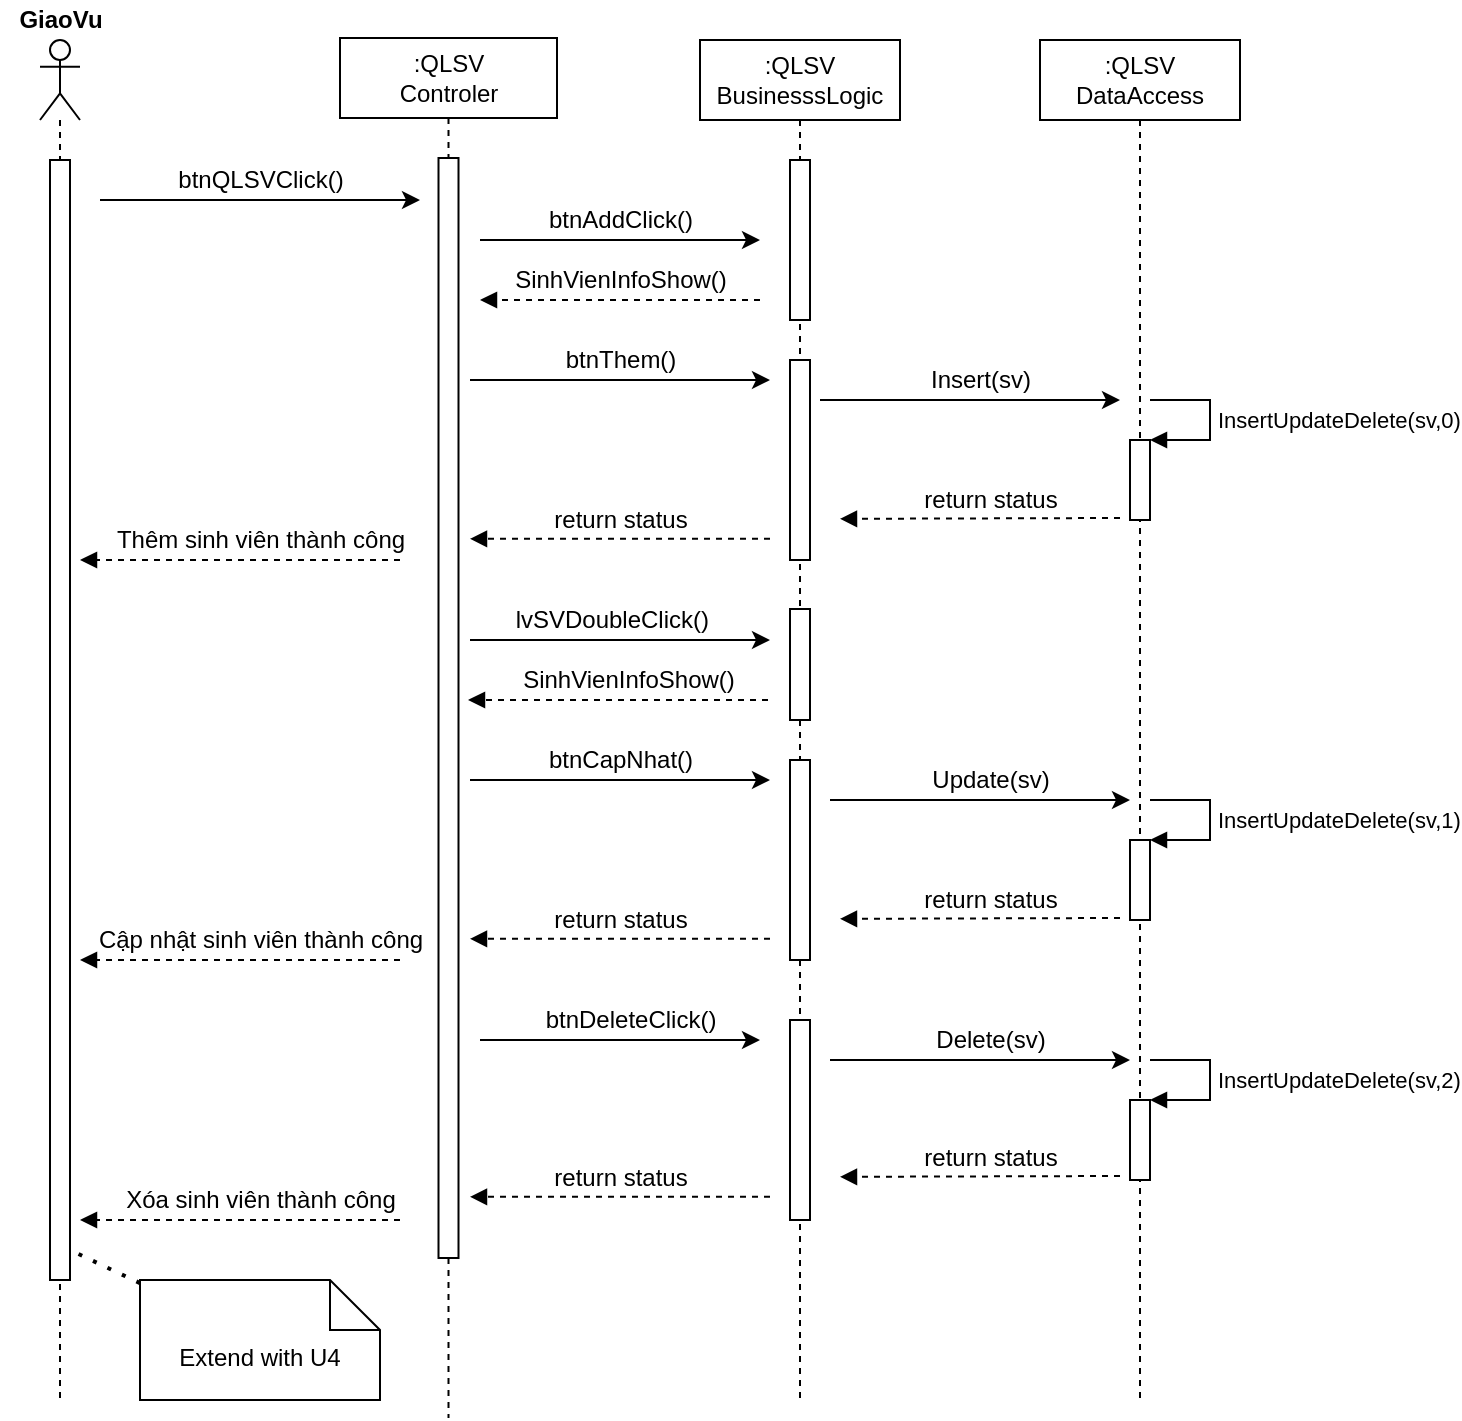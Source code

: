 <mxfile version="15.9.4" type="github">
  <diagram id="ULL7t0YmZiTbyxcz3Xg2" name="Page-1">
    <mxGraphModel dx="1504" dy="684" grid="1" gridSize="10" guides="1" tooltips="1" connect="1" arrows="1" fold="1" page="1" pageScale="1" pageWidth="827" pageHeight="1169" math="0" shadow="0">
      <root>
        <mxCell id="0" />
        <mxCell id="1" parent="0" />
        <mxCell id="dkBsn-2bX1nEJ2BIgXO3-62" value="&lt;b&gt;GiaoVu&lt;/b&gt;" style="text;html=1;align=center;verticalAlign=middle;resizable=0;points=[];autosize=1;strokeColor=none;fillColor=none;" vertex="1" parent="1">
          <mxGeometry x="50" y="230" width="60" height="20" as="geometry" />
        </mxCell>
        <mxCell id="dkBsn-2bX1nEJ2BIgXO3-63" value="" style="shape=umlLifeline;participant=umlActor;perimeter=lifelinePerimeter;whiteSpace=wrap;html=1;container=1;collapsible=0;recursiveResize=0;verticalAlign=top;spacingTop=36;outlineConnect=0;" vertex="1" parent="1">
          <mxGeometry x="70" y="250" width="20" height="680" as="geometry" />
        </mxCell>
        <mxCell id="dkBsn-2bX1nEJ2BIgXO3-64" value="" style="html=1;points=[];perimeter=orthogonalPerimeter;" vertex="1" parent="dkBsn-2bX1nEJ2BIgXO3-63">
          <mxGeometry x="5" y="60" width="10" height="560" as="geometry" />
        </mxCell>
        <mxCell id="dkBsn-2bX1nEJ2BIgXO3-65" value=":QLSV&lt;br&gt;Controler" style="shape=umlLifeline;perimeter=lifelinePerimeter;whiteSpace=wrap;html=1;container=1;collapsible=0;recursiveResize=0;outlineConnect=0;" vertex="1" parent="1">
          <mxGeometry x="220" y="249" width="108.5" height="690" as="geometry" />
        </mxCell>
        <mxCell id="dkBsn-2bX1nEJ2BIgXO3-66" value="" style="html=1;points=[];perimeter=orthogonalPerimeter;" vertex="1" parent="dkBsn-2bX1nEJ2BIgXO3-65">
          <mxGeometry x="49.25" y="60" width="10" height="550" as="geometry" />
        </mxCell>
        <mxCell id="dkBsn-2bX1nEJ2BIgXO3-67" value="" style="html=1;verticalAlign=bottom;labelBackgroundColor=none;endArrow=block;endFill=1;dashed=1;rounded=0;" edge="1" parent="dkBsn-2bX1nEJ2BIgXO3-65">
          <mxGeometry width="160" relative="1" as="geometry">
            <mxPoint x="215" y="579.41" as="sourcePoint" />
            <mxPoint x="65" y="579.41" as="targetPoint" />
          </mxGeometry>
        </mxCell>
        <mxCell id="dkBsn-2bX1nEJ2BIgXO3-68" value="return status" style="text;html=1;align=center;verticalAlign=middle;resizable=0;points=[];autosize=1;strokeColor=none;fillColor=none;" vertex="1" parent="dkBsn-2bX1nEJ2BIgXO3-65">
          <mxGeometry x="100" y="560" width="80" height="20" as="geometry" />
        </mxCell>
        <mxCell id="dkBsn-2bX1nEJ2BIgXO3-69" value="" style="html=1;verticalAlign=bottom;labelBackgroundColor=none;endArrow=block;endFill=1;dashed=1;rounded=0;" edge="1" parent="dkBsn-2bX1nEJ2BIgXO3-65">
          <mxGeometry width="160" relative="1" as="geometry">
            <mxPoint x="390" y="569" as="sourcePoint" />
            <mxPoint x="250" y="569.41" as="targetPoint" />
          </mxGeometry>
        </mxCell>
        <mxCell id="dkBsn-2bX1nEJ2BIgXO3-70" value="return status" style="text;html=1;align=center;verticalAlign=middle;resizable=0;points=[];autosize=1;strokeColor=none;fillColor=none;" vertex="1" parent="dkBsn-2bX1nEJ2BIgXO3-65">
          <mxGeometry x="285" y="550" width="80" height="20" as="geometry" />
        </mxCell>
        <mxCell id="dkBsn-2bX1nEJ2BIgXO3-71" value=":QLSV&lt;br&gt;BusinesssLogic" style="shape=umlLifeline;perimeter=lifelinePerimeter;whiteSpace=wrap;html=1;container=1;collapsible=0;recursiveResize=0;outlineConnect=0;" vertex="1" parent="1">
          <mxGeometry x="400" y="250" width="100" height="680" as="geometry" />
        </mxCell>
        <mxCell id="dkBsn-2bX1nEJ2BIgXO3-72" value="" style="html=1;points=[];perimeter=orthogonalPerimeter;" vertex="1" parent="dkBsn-2bX1nEJ2BIgXO3-71">
          <mxGeometry x="45" y="60" width="10" height="80" as="geometry" />
        </mxCell>
        <mxCell id="dkBsn-2bX1nEJ2BIgXO3-73" value="" style="html=1;verticalAlign=bottom;labelBackgroundColor=none;endArrow=block;endFill=1;dashed=1;rounded=0;" edge="1" parent="dkBsn-2bX1nEJ2BIgXO3-71">
          <mxGeometry width="160" relative="1" as="geometry">
            <mxPoint x="30" y="130" as="sourcePoint" />
            <mxPoint x="-110" y="130" as="targetPoint" />
          </mxGeometry>
        </mxCell>
        <mxCell id="dkBsn-2bX1nEJ2BIgXO3-74" value="" style="html=1;points=[];perimeter=orthogonalPerimeter;" vertex="1" parent="dkBsn-2bX1nEJ2BIgXO3-71">
          <mxGeometry x="45" y="160" width="10" height="100" as="geometry" />
        </mxCell>
        <mxCell id="dkBsn-2bX1nEJ2BIgXO3-75" value="" style="html=1;points=[];perimeter=orthogonalPerimeter;" vertex="1" parent="dkBsn-2bX1nEJ2BIgXO3-71">
          <mxGeometry x="45" y="490" width="10" height="100" as="geometry" />
        </mxCell>
        <mxCell id="dkBsn-2bX1nEJ2BIgXO3-76" value="" style="endArrow=classic;html=1;rounded=0;" edge="1" parent="dkBsn-2bX1nEJ2BIgXO3-71">
          <mxGeometry width="50" height="50" relative="1" as="geometry">
            <mxPoint x="-115.0" y="170" as="sourcePoint" />
            <mxPoint x="35.0" y="170" as="targetPoint" />
          </mxGeometry>
        </mxCell>
        <mxCell id="dkBsn-2bX1nEJ2BIgXO3-77" value="btnThem()" style="text;html=1;align=center;verticalAlign=middle;resizable=0;points=[];autosize=1;strokeColor=none;fillColor=none;" vertex="1" parent="dkBsn-2bX1nEJ2BIgXO3-71">
          <mxGeometry x="-75" y="150" width="70" height="20" as="geometry" />
        </mxCell>
        <mxCell id="dkBsn-2bX1nEJ2BIgXO3-78" value="" style="html=1;verticalAlign=bottom;labelBackgroundColor=none;endArrow=block;endFill=1;dashed=1;rounded=0;" edge="1" parent="dkBsn-2bX1nEJ2BIgXO3-71">
          <mxGeometry width="160" relative="1" as="geometry">
            <mxPoint x="35" y="249.41" as="sourcePoint" />
            <mxPoint x="-115" y="249.41" as="targetPoint" />
          </mxGeometry>
        </mxCell>
        <mxCell id="dkBsn-2bX1nEJ2BIgXO3-79" value="return status" style="text;html=1;align=center;verticalAlign=middle;resizable=0;points=[];autosize=1;strokeColor=none;fillColor=none;" vertex="1" parent="dkBsn-2bX1nEJ2BIgXO3-71">
          <mxGeometry x="-80" y="230.0" width="80" height="20" as="geometry" />
        </mxCell>
        <mxCell id="dkBsn-2bX1nEJ2BIgXO3-80" value="" style="html=1;points=[];perimeter=orthogonalPerimeter;" vertex="1" parent="dkBsn-2bX1nEJ2BIgXO3-71">
          <mxGeometry x="45" y="284.5" width="10" height="55.5" as="geometry" />
        </mxCell>
        <mxCell id="dkBsn-2bX1nEJ2BIgXO3-81" value="" style="endArrow=classic;html=1;rounded=0;" edge="1" parent="dkBsn-2bX1nEJ2BIgXO3-71">
          <mxGeometry width="50" height="50" relative="1" as="geometry">
            <mxPoint x="-115.0" y="300" as="sourcePoint" />
            <mxPoint x="35" y="300" as="targetPoint" />
          </mxGeometry>
        </mxCell>
        <mxCell id="dkBsn-2bX1nEJ2BIgXO3-82" value="" style="html=1;points=[];perimeter=orthogonalPerimeter;" vertex="1" parent="dkBsn-2bX1nEJ2BIgXO3-71">
          <mxGeometry x="45" y="360" width="10" height="100" as="geometry" />
        </mxCell>
        <mxCell id="dkBsn-2bX1nEJ2BIgXO3-83" value="" style="endArrow=classic;html=1;rounded=0;" edge="1" parent="dkBsn-2bX1nEJ2BIgXO3-71">
          <mxGeometry width="50" height="50" relative="1" as="geometry">
            <mxPoint x="-115.0" y="370" as="sourcePoint" />
            <mxPoint x="35.0" y="370" as="targetPoint" />
          </mxGeometry>
        </mxCell>
        <mxCell id="dkBsn-2bX1nEJ2BIgXO3-84" value="btnCapNhat()" style="text;html=1;align=center;verticalAlign=middle;resizable=0;points=[];autosize=1;strokeColor=none;fillColor=none;" vertex="1" parent="dkBsn-2bX1nEJ2BIgXO3-71">
          <mxGeometry x="-85" y="350" width="90" height="20" as="geometry" />
        </mxCell>
        <mxCell id="dkBsn-2bX1nEJ2BIgXO3-85" value=":QLSV&lt;br&gt;DataAccess" style="shape=umlLifeline;perimeter=lifelinePerimeter;whiteSpace=wrap;html=1;container=1;collapsible=0;recursiveResize=0;outlineConnect=0;" vertex="1" parent="1">
          <mxGeometry x="570" y="250" width="100" height="680" as="geometry" />
        </mxCell>
        <mxCell id="dkBsn-2bX1nEJ2BIgXO3-86" value="" style="html=1;points=[];perimeter=orthogonalPerimeter;" vertex="1" parent="dkBsn-2bX1nEJ2BIgXO3-85">
          <mxGeometry x="45" y="200" width="10" height="40" as="geometry" />
        </mxCell>
        <mxCell id="dkBsn-2bX1nEJ2BIgXO3-87" value="InsertUpdateDelete(sv,0)" style="edgeStyle=orthogonalEdgeStyle;html=1;align=left;spacingLeft=2;endArrow=block;rounded=0;entryX=1;entryY=0;" edge="1" parent="dkBsn-2bX1nEJ2BIgXO3-85" target="dkBsn-2bX1nEJ2BIgXO3-86">
          <mxGeometry relative="1" as="geometry">
            <mxPoint x="55" y="180" as="sourcePoint" />
            <Array as="points">
              <mxPoint x="85" y="180" />
            </Array>
          </mxGeometry>
        </mxCell>
        <mxCell id="dkBsn-2bX1nEJ2BIgXO3-88" value="" style="html=1;points=[];perimeter=orthogonalPerimeter;" vertex="1" parent="dkBsn-2bX1nEJ2BIgXO3-85">
          <mxGeometry x="45" y="400" width="10" height="40" as="geometry" />
        </mxCell>
        <mxCell id="dkBsn-2bX1nEJ2BIgXO3-89" value="InsertUpdateDelete(sv,1)" style="edgeStyle=orthogonalEdgeStyle;html=1;align=left;spacingLeft=2;endArrow=block;rounded=0;entryX=1;entryY=0;" edge="1" parent="dkBsn-2bX1nEJ2BIgXO3-85" target="dkBsn-2bX1nEJ2BIgXO3-88">
          <mxGeometry relative="1" as="geometry">
            <mxPoint x="55" y="380" as="sourcePoint" />
            <Array as="points">
              <mxPoint x="85" y="380" />
            </Array>
          </mxGeometry>
        </mxCell>
        <mxCell id="dkBsn-2bX1nEJ2BIgXO3-90" value="" style="html=1;points=[];perimeter=orthogonalPerimeter;" vertex="1" parent="dkBsn-2bX1nEJ2BIgXO3-85">
          <mxGeometry x="45" y="530" width="10" height="40" as="geometry" />
        </mxCell>
        <mxCell id="dkBsn-2bX1nEJ2BIgXO3-91" value="InsertUpdateDelete(sv,2)" style="edgeStyle=orthogonalEdgeStyle;html=1;align=left;spacingLeft=2;endArrow=block;rounded=0;entryX=1;entryY=0;" edge="1" parent="dkBsn-2bX1nEJ2BIgXO3-85" target="dkBsn-2bX1nEJ2BIgXO3-90">
          <mxGeometry relative="1" as="geometry">
            <mxPoint x="55" y="510" as="sourcePoint" />
            <Array as="points">
              <mxPoint x="85" y="510" />
            </Array>
          </mxGeometry>
        </mxCell>
        <mxCell id="dkBsn-2bX1nEJ2BIgXO3-92" value="" style="endArrow=classic;html=1;rounded=0;" edge="1" parent="dkBsn-2bX1nEJ2BIgXO3-85">
          <mxGeometry width="50" height="50" relative="1" as="geometry">
            <mxPoint x="-110.0" y="180" as="sourcePoint" />
            <mxPoint x="40.0" y="180" as="targetPoint" />
          </mxGeometry>
        </mxCell>
        <mxCell id="dkBsn-2bX1nEJ2BIgXO3-93" value="Insert(sv)" style="text;html=1;align=center;verticalAlign=middle;resizable=0;points=[];autosize=1;strokeColor=none;fillColor=none;" vertex="1" parent="dkBsn-2bX1nEJ2BIgXO3-85">
          <mxGeometry x="-65" y="160" width="70" height="20" as="geometry" />
        </mxCell>
        <mxCell id="dkBsn-2bX1nEJ2BIgXO3-94" value="" style="html=1;verticalAlign=bottom;labelBackgroundColor=none;endArrow=block;endFill=1;dashed=1;rounded=0;" edge="1" parent="dkBsn-2bX1nEJ2BIgXO3-85">
          <mxGeometry width="160" relative="1" as="geometry">
            <mxPoint x="40" y="239" as="sourcePoint" />
            <mxPoint x="-100" y="239.41" as="targetPoint" />
          </mxGeometry>
        </mxCell>
        <mxCell id="dkBsn-2bX1nEJ2BIgXO3-95" value="return status" style="text;html=1;align=center;verticalAlign=middle;resizable=0;points=[];autosize=1;strokeColor=none;fillColor=none;" vertex="1" parent="dkBsn-2bX1nEJ2BIgXO3-85">
          <mxGeometry x="-65" y="220.0" width="80" height="20" as="geometry" />
        </mxCell>
        <mxCell id="dkBsn-2bX1nEJ2BIgXO3-96" value="" style="endArrow=classic;html=1;rounded=0;" edge="1" parent="dkBsn-2bX1nEJ2BIgXO3-85">
          <mxGeometry width="50" height="50" relative="1" as="geometry">
            <mxPoint x="-105.0" y="380" as="sourcePoint" />
            <mxPoint x="45" y="380" as="targetPoint" />
          </mxGeometry>
        </mxCell>
        <mxCell id="dkBsn-2bX1nEJ2BIgXO3-97" value="" style="endArrow=classic;html=1;rounded=0;" edge="1" parent="dkBsn-2bX1nEJ2BIgXO3-85">
          <mxGeometry width="50" height="50" relative="1" as="geometry">
            <mxPoint x="-105.0" y="510.0" as="sourcePoint" />
            <mxPoint x="45" y="510.0" as="targetPoint" />
          </mxGeometry>
        </mxCell>
        <mxCell id="dkBsn-2bX1nEJ2BIgXO3-98" value="btnDeleteClick()" style="text;html=1;align=center;verticalAlign=middle;resizable=0;points=[];autosize=1;strokeColor=none;fillColor=none;" vertex="1" parent="dkBsn-2bX1nEJ2BIgXO3-85">
          <mxGeometry x="-255" y="480" width="100" height="20" as="geometry" />
        </mxCell>
        <mxCell id="dkBsn-2bX1nEJ2BIgXO3-99" value="Delete(sv)" style="text;html=1;align=center;verticalAlign=middle;resizable=0;points=[];autosize=1;strokeColor=none;fillColor=none;" vertex="1" parent="dkBsn-2bX1nEJ2BIgXO3-85">
          <mxGeometry x="-60" y="490" width="70" height="20" as="geometry" />
        </mxCell>
        <mxCell id="dkBsn-2bX1nEJ2BIgXO3-100" value="" style="endArrow=classic;html=1;rounded=0;" edge="1" parent="1">
          <mxGeometry width="50" height="50" relative="1" as="geometry">
            <mxPoint x="100.0" y="330" as="sourcePoint" />
            <mxPoint x="260.0" y="330" as="targetPoint" />
          </mxGeometry>
        </mxCell>
        <mxCell id="dkBsn-2bX1nEJ2BIgXO3-101" value="" style="endArrow=classic;html=1;rounded=0;" edge="1" parent="1">
          <mxGeometry width="50" height="50" relative="1" as="geometry">
            <mxPoint x="290.0" y="350" as="sourcePoint" />
            <mxPoint x="430" y="350" as="targetPoint" />
          </mxGeometry>
        </mxCell>
        <mxCell id="dkBsn-2bX1nEJ2BIgXO3-102" value="btnQLSVClick()" style="text;html=1;align=center;verticalAlign=middle;resizable=0;points=[];autosize=1;strokeColor=none;fillColor=none;" vertex="1" parent="1">
          <mxGeometry x="130" y="310" width="100" height="20" as="geometry" />
        </mxCell>
        <mxCell id="dkBsn-2bX1nEJ2BIgXO3-103" value="btnAddClick()" style="text;html=1;align=center;verticalAlign=middle;resizable=0;points=[];autosize=1;strokeColor=none;fillColor=none;" vertex="1" parent="1">
          <mxGeometry x="315" y="330" width="90" height="20" as="geometry" />
        </mxCell>
        <mxCell id="dkBsn-2bX1nEJ2BIgXO3-104" value="SinhVienInfoShow()" style="text;html=1;align=center;verticalAlign=middle;resizable=0;points=[];autosize=1;strokeColor=none;fillColor=none;" vertex="1" parent="1">
          <mxGeometry x="300" y="360" width="120" height="20" as="geometry" />
        </mxCell>
        <mxCell id="dkBsn-2bX1nEJ2BIgXO3-105" value="Thêm sinh viên thành công" style="text;html=1;align=center;verticalAlign=middle;resizable=0;points=[];autosize=1;strokeColor=none;fillColor=none;" vertex="1" parent="1">
          <mxGeometry x="100" y="490" width="160" height="20" as="geometry" />
        </mxCell>
        <mxCell id="dkBsn-2bX1nEJ2BIgXO3-106" value="&amp;nbsp;" style="text;html=1;align=center;verticalAlign=middle;resizable=0;points=[];autosize=1;strokeColor=none;fillColor=none;" vertex="1" parent="1">
          <mxGeometry x="160" y="765" width="20" height="20" as="geometry" />
        </mxCell>
        <mxCell id="dkBsn-2bX1nEJ2BIgXO3-107" value="Extend with U4" style="shape=note2;boundedLbl=1;whiteSpace=wrap;html=1;size=25;verticalAlign=top;align=center;" vertex="1" parent="1">
          <mxGeometry x="120.0" y="870" width="120" height="60" as="geometry" />
        </mxCell>
        <mxCell id="dkBsn-2bX1nEJ2BIgXO3-108" value="" style="endArrow=none;dashed=1;html=1;dashPattern=1 3;strokeWidth=2;rounded=0;entryX=1.376;entryY=0.981;entryDx=0;entryDy=0;entryPerimeter=0;" edge="1" parent="1" source="dkBsn-2bX1nEJ2BIgXO3-107">
          <mxGeometry width="50" height="50" relative="1" as="geometry">
            <mxPoint x="49.289" y="950" as="sourcePoint" />
            <mxPoint x="88.76" y="856.77" as="targetPoint" />
          </mxGeometry>
        </mxCell>
        <mxCell id="dkBsn-2bX1nEJ2BIgXO3-109" value="&amp;nbsp;lvSVDoubleClick()" style="text;html=1;align=center;verticalAlign=middle;resizable=0;points=[];autosize=1;strokeColor=none;fillColor=none;" vertex="1" parent="1">
          <mxGeometry x="294" y="530" width="120" height="20" as="geometry" />
        </mxCell>
        <mxCell id="dkBsn-2bX1nEJ2BIgXO3-110" value="" style="html=1;verticalAlign=bottom;labelBackgroundColor=none;endArrow=block;endFill=1;dashed=1;rounded=0;" edge="1" parent="1">
          <mxGeometry width="160" relative="1" as="geometry">
            <mxPoint x="250.0" y="710.0" as="sourcePoint" />
            <mxPoint x="90.0" y="710.0" as="targetPoint" />
          </mxGeometry>
        </mxCell>
        <mxCell id="dkBsn-2bX1nEJ2BIgXO3-111" value="" style="html=1;verticalAlign=bottom;labelBackgroundColor=none;endArrow=block;endFill=1;dashed=1;rounded=0;" edge="1" parent="1">
          <mxGeometry width="160" relative="1" as="geometry">
            <mxPoint x="435" y="699.41" as="sourcePoint" />
            <mxPoint x="285.0" y="699.41" as="targetPoint" />
          </mxGeometry>
        </mxCell>
        <mxCell id="dkBsn-2bX1nEJ2BIgXO3-112" value="return status" style="text;html=1;align=center;verticalAlign=middle;resizable=0;points=[];autosize=1;strokeColor=none;fillColor=none;" vertex="1" parent="1">
          <mxGeometry x="320" y="680" width="80" height="20" as="geometry" />
        </mxCell>
        <mxCell id="dkBsn-2bX1nEJ2BIgXO3-113" value="" style="html=1;verticalAlign=bottom;labelBackgroundColor=none;endArrow=block;endFill=1;dashed=1;rounded=0;" edge="1" parent="1">
          <mxGeometry width="160" relative="1" as="geometry">
            <mxPoint x="610" y="689" as="sourcePoint" />
            <mxPoint x="470" y="689.41" as="targetPoint" />
          </mxGeometry>
        </mxCell>
        <mxCell id="dkBsn-2bX1nEJ2BIgXO3-114" value="return status" style="text;html=1;align=center;verticalAlign=middle;resizable=0;points=[];autosize=1;strokeColor=none;fillColor=none;" vertex="1" parent="1">
          <mxGeometry x="505" y="670" width="80" height="20" as="geometry" />
        </mxCell>
        <mxCell id="dkBsn-2bX1nEJ2BIgXO3-115" value="Cập nhật sinh viên thành công" style="text;html=1;align=center;verticalAlign=middle;resizable=0;points=[];autosize=1;strokeColor=none;fillColor=none;" vertex="1" parent="1">
          <mxGeometry x="90" y="690" width="180" height="20" as="geometry" />
        </mxCell>
        <mxCell id="dkBsn-2bX1nEJ2BIgXO3-116" value="Xóa sinh viên thành công" style="text;html=1;align=center;verticalAlign=middle;resizable=0;points=[];autosize=1;strokeColor=none;fillColor=none;" vertex="1" parent="1">
          <mxGeometry x="105" y="820" width="150" height="20" as="geometry" />
        </mxCell>
        <mxCell id="dkBsn-2bX1nEJ2BIgXO3-117" value="" style="html=1;verticalAlign=bottom;labelBackgroundColor=none;endArrow=block;endFill=1;dashed=1;rounded=0;" edge="1" parent="1">
          <mxGeometry width="160" relative="1" as="geometry">
            <mxPoint x="250.0" y="510.0" as="sourcePoint" />
            <mxPoint x="90.0" y="510" as="targetPoint" />
          </mxGeometry>
        </mxCell>
        <mxCell id="dkBsn-2bX1nEJ2BIgXO3-118" value="" style="html=1;verticalAlign=bottom;labelBackgroundColor=none;endArrow=block;endFill=1;dashed=1;rounded=0;" edge="1" parent="1">
          <mxGeometry width="160" relative="1" as="geometry">
            <mxPoint x="250.0" y="840.0" as="sourcePoint" />
            <mxPoint x="90.0" y="840.0" as="targetPoint" />
          </mxGeometry>
        </mxCell>
        <mxCell id="dkBsn-2bX1nEJ2BIgXO3-119" value="" style="endArrow=classic;html=1;rounded=0;" edge="1" parent="1">
          <mxGeometry width="50" height="50" relative="1" as="geometry">
            <mxPoint x="290.0" y="750.0" as="sourcePoint" />
            <mxPoint x="430" y="750.0" as="targetPoint" />
          </mxGeometry>
        </mxCell>
        <mxCell id="dkBsn-2bX1nEJ2BIgXO3-120" value="Update(sv)" style="text;html=1;align=center;verticalAlign=middle;resizable=0;points=[];autosize=1;strokeColor=none;fillColor=none;" vertex="1" parent="1">
          <mxGeometry x="510" y="610" width="70" height="20" as="geometry" />
        </mxCell>
        <mxCell id="dkBsn-2bX1nEJ2BIgXO3-121" value="" style="html=1;verticalAlign=bottom;labelBackgroundColor=none;endArrow=block;endFill=1;dashed=1;rounded=0;" edge="1" parent="1">
          <mxGeometry width="160" relative="1" as="geometry">
            <mxPoint x="434" y="580.0" as="sourcePoint" />
            <mxPoint x="284" y="580.0" as="targetPoint" />
          </mxGeometry>
        </mxCell>
        <mxCell id="dkBsn-2bX1nEJ2BIgXO3-122" value="SinhVienInfoShow()" style="text;html=1;align=center;verticalAlign=middle;resizable=0;points=[];autosize=1;strokeColor=none;fillColor=none;" vertex="1" parent="1">
          <mxGeometry x="304" y="560" width="120" height="20" as="geometry" />
        </mxCell>
      </root>
    </mxGraphModel>
  </diagram>
</mxfile>
